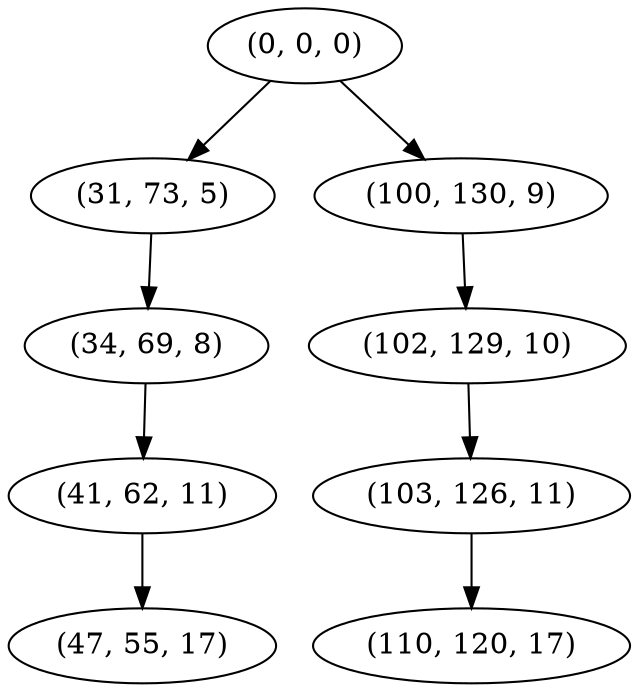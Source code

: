 digraph tree {
    "(0, 0, 0)";
    "(31, 73, 5)";
    "(34, 69, 8)";
    "(41, 62, 11)";
    "(47, 55, 17)";
    "(100, 130, 9)";
    "(102, 129, 10)";
    "(103, 126, 11)";
    "(110, 120, 17)";
    "(0, 0, 0)" -> "(31, 73, 5)";
    "(0, 0, 0)" -> "(100, 130, 9)";
    "(31, 73, 5)" -> "(34, 69, 8)";
    "(34, 69, 8)" -> "(41, 62, 11)";
    "(41, 62, 11)" -> "(47, 55, 17)";
    "(100, 130, 9)" -> "(102, 129, 10)";
    "(102, 129, 10)" -> "(103, 126, 11)";
    "(103, 126, 11)" -> "(110, 120, 17)";
}
